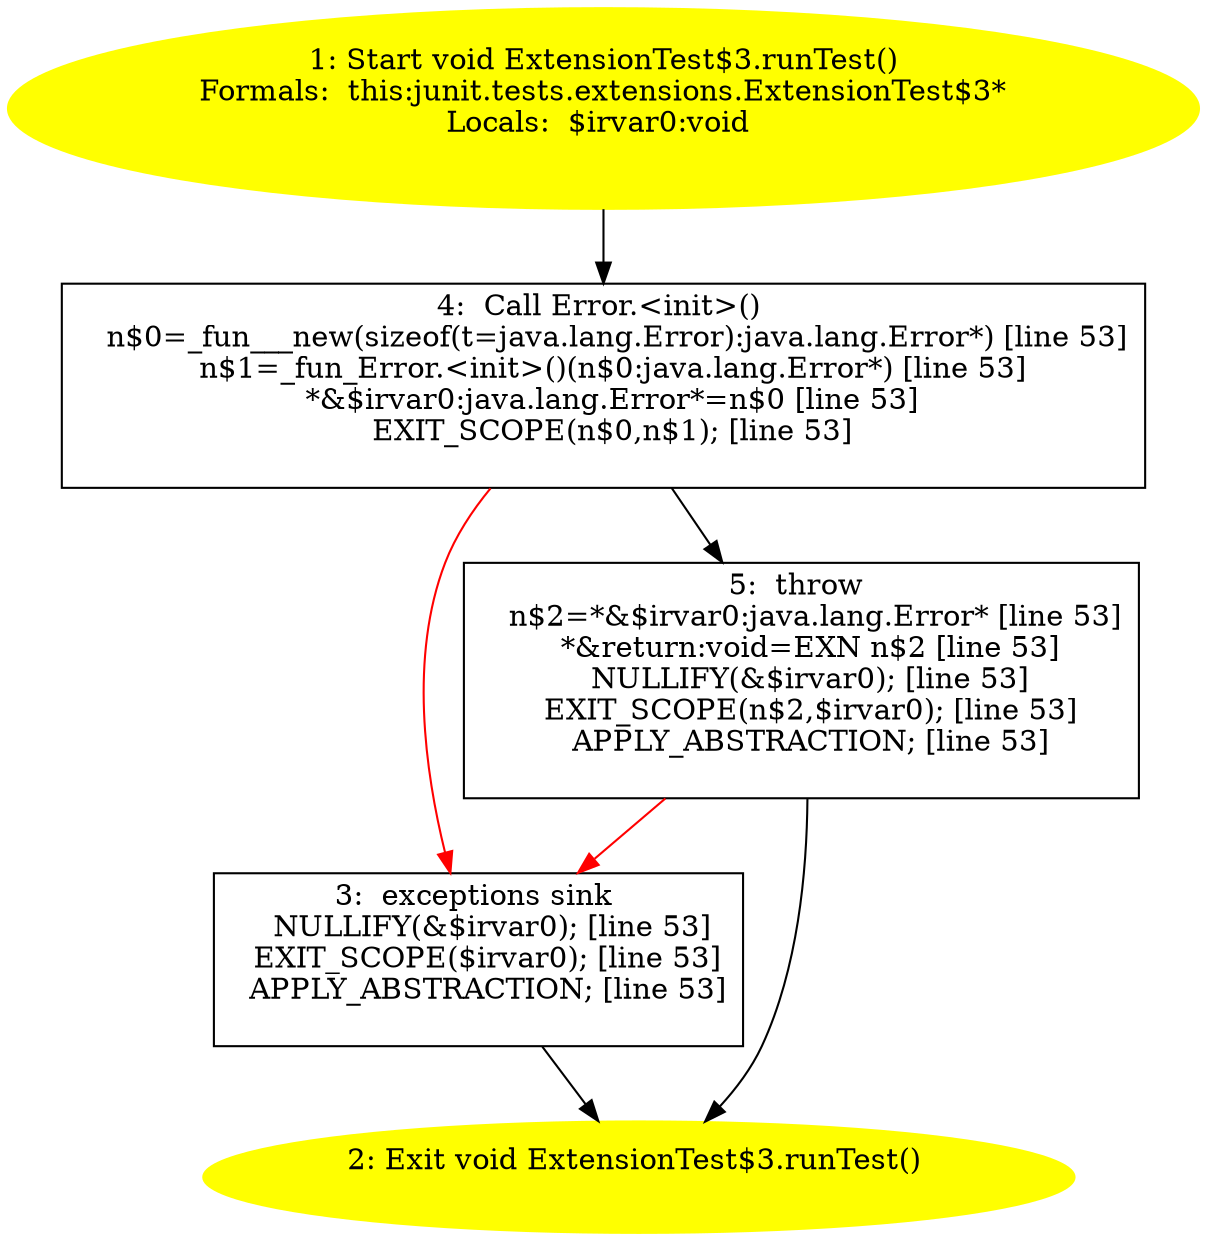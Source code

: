/* @generated */
digraph cfg {
"junit.tests.extensions.ExtensionTest$3.runTest():void.941cd19c8c0025968bbc410d14f128de_1" [label="1: Start void ExtensionTest$3.runTest()\nFormals:  this:junit.tests.extensions.ExtensionTest$3*\nLocals:  $irvar0:void \n  " color=yellow style=filled]
	

	 "junit.tests.extensions.ExtensionTest$3.runTest():void.941cd19c8c0025968bbc410d14f128de_1" -> "junit.tests.extensions.ExtensionTest$3.runTest():void.941cd19c8c0025968bbc410d14f128de_4" ;
"junit.tests.extensions.ExtensionTest$3.runTest():void.941cd19c8c0025968bbc410d14f128de_2" [label="2: Exit void ExtensionTest$3.runTest() \n  " color=yellow style=filled]
	

"junit.tests.extensions.ExtensionTest$3.runTest():void.941cd19c8c0025968bbc410d14f128de_3" [label="3:  exceptions sink \n   NULLIFY(&$irvar0); [line 53]\n  EXIT_SCOPE($irvar0); [line 53]\n  APPLY_ABSTRACTION; [line 53]\n " shape="box"]
	

	 "junit.tests.extensions.ExtensionTest$3.runTest():void.941cd19c8c0025968bbc410d14f128de_3" -> "junit.tests.extensions.ExtensionTest$3.runTest():void.941cd19c8c0025968bbc410d14f128de_2" ;
"junit.tests.extensions.ExtensionTest$3.runTest():void.941cd19c8c0025968bbc410d14f128de_4" [label="4:  Call Error.<init>() \n   n$0=_fun___new(sizeof(t=java.lang.Error):java.lang.Error*) [line 53]\n  n$1=_fun_Error.<init>()(n$0:java.lang.Error*) [line 53]\n  *&$irvar0:java.lang.Error*=n$0 [line 53]\n  EXIT_SCOPE(n$0,n$1); [line 53]\n " shape="box"]
	

	 "junit.tests.extensions.ExtensionTest$3.runTest():void.941cd19c8c0025968bbc410d14f128de_4" -> "junit.tests.extensions.ExtensionTest$3.runTest():void.941cd19c8c0025968bbc410d14f128de_5" ;
	 "junit.tests.extensions.ExtensionTest$3.runTest():void.941cd19c8c0025968bbc410d14f128de_4" -> "junit.tests.extensions.ExtensionTest$3.runTest():void.941cd19c8c0025968bbc410d14f128de_3" [color="red" ];
"junit.tests.extensions.ExtensionTest$3.runTest():void.941cd19c8c0025968bbc410d14f128de_5" [label="5:  throw \n   n$2=*&$irvar0:java.lang.Error* [line 53]\n  *&return:void=EXN n$2 [line 53]\n  NULLIFY(&$irvar0); [line 53]\n  EXIT_SCOPE(n$2,$irvar0); [line 53]\n  APPLY_ABSTRACTION; [line 53]\n " shape="box"]
	

	 "junit.tests.extensions.ExtensionTest$3.runTest():void.941cd19c8c0025968bbc410d14f128de_5" -> "junit.tests.extensions.ExtensionTest$3.runTest():void.941cd19c8c0025968bbc410d14f128de_2" ;
	 "junit.tests.extensions.ExtensionTest$3.runTest():void.941cd19c8c0025968bbc410d14f128de_5" -> "junit.tests.extensions.ExtensionTest$3.runTest():void.941cd19c8c0025968bbc410d14f128de_3" [color="red" ];
}
